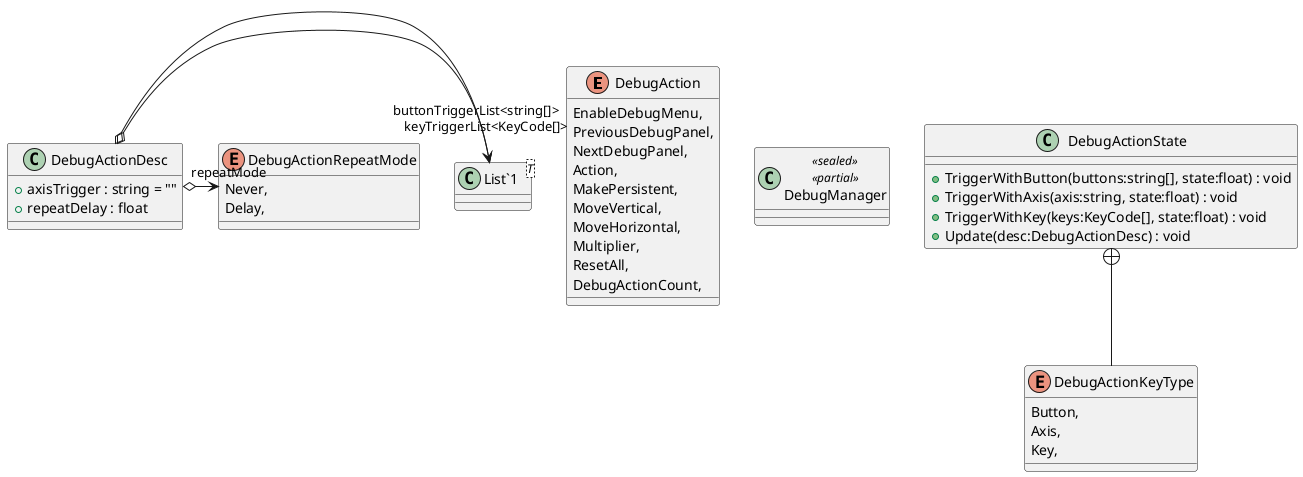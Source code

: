 @startuml
enum DebugAction {
    EnableDebugMenu,
    PreviousDebugPanel,
    NextDebugPanel,
    Action,
    MakePersistent,
    MoveVertical,
    MoveHorizontal,
    Multiplier,
    ResetAll,
    DebugActionCount,
}
enum DebugActionRepeatMode {
    Never,
    Delay,
}
class DebugManager <<sealed>> <<partial>> {
}
class DebugActionDesc {
    + axisTrigger : string = ""
    + repeatDelay : float
}
class DebugActionState {
    + TriggerWithButton(buttons:string[], state:float) : void
    + TriggerWithAxis(axis:string, state:float) : void
    + TriggerWithKey(keys:KeyCode[], state:float) : void
    + Update(desc:DebugActionDesc) : void
}
class "List`1"<T> {
}
enum DebugActionKeyType {
    Button,
    Axis,
    Key,
}
DebugActionDesc o-> "buttonTriggerList<string[]>" "List`1"
DebugActionDesc o-> "keyTriggerList<KeyCode[]>" "List`1"
DebugActionDesc o-> "repeatMode" DebugActionRepeatMode
DebugActionState +-- DebugActionKeyType
@enduml
